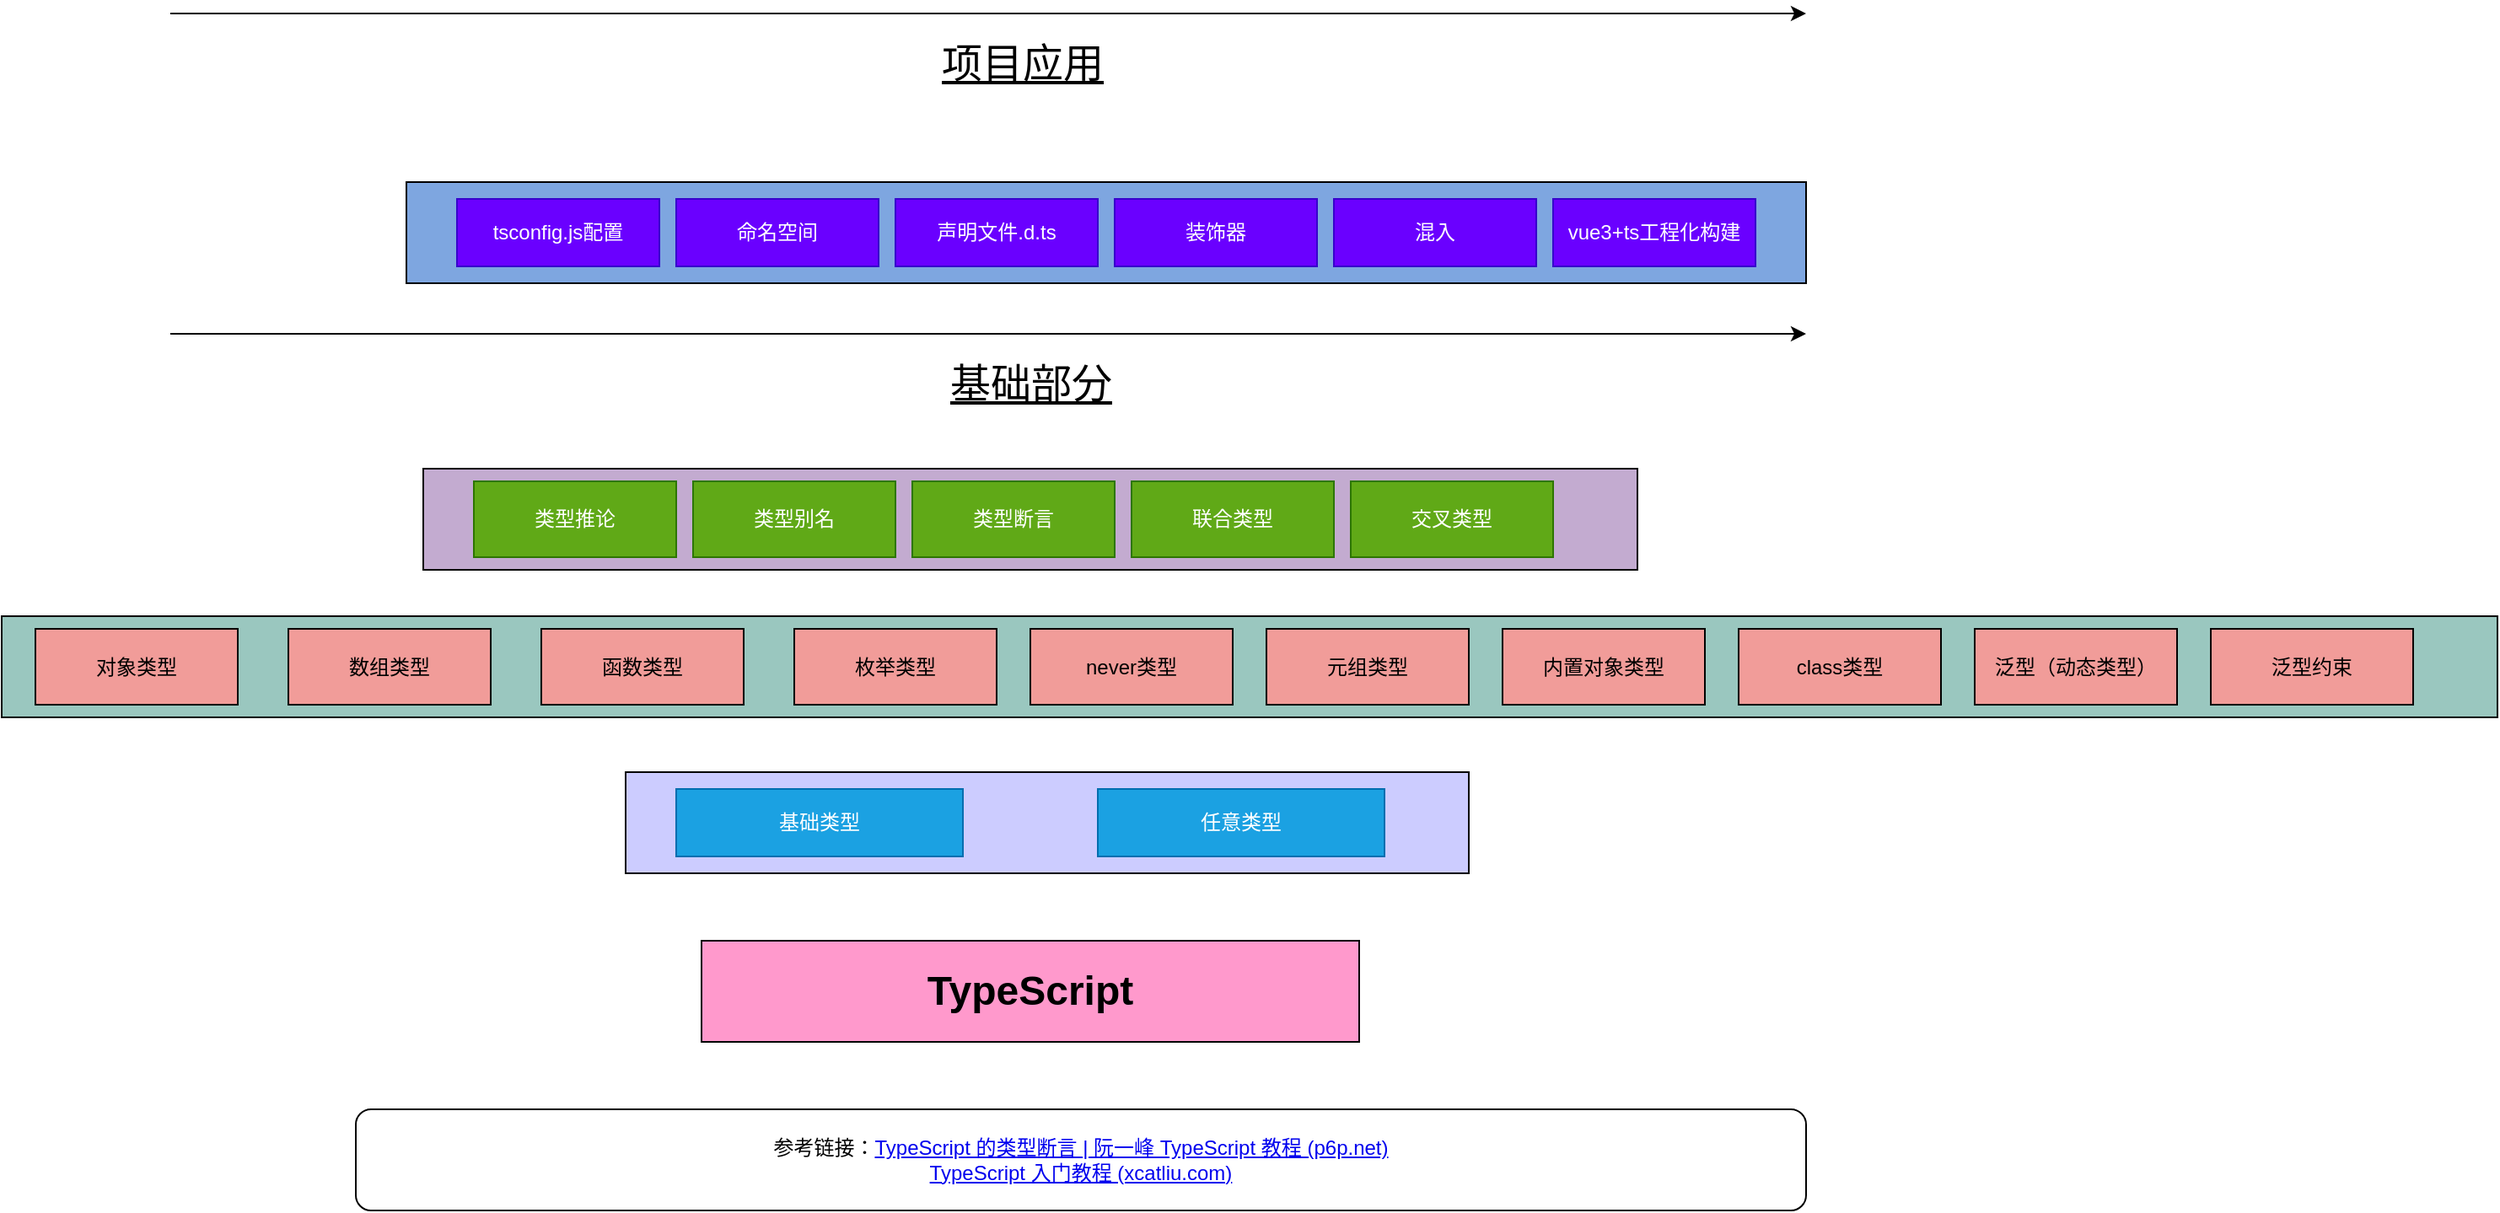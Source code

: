 <mxfile version="12.9.3" type="device"><diagram id="Xi4wBaLZnPkPkWKMIxIv" name="第 1 页"><mxGraphModel dx="1913" dy="806" grid="1" gridSize="10" guides="1" tooltips="1" connect="1" arrows="1" fold="1" page="1" pageScale="1" pageWidth="827" pageHeight="1169" math="0" shadow="0"><root><mxCell id="0"/><mxCell id="1" parent="0"/><mxCell id="uhHu_FI5WDbJP-M0hhOY-2" value="&lt;font style=&quot;font-size: 24px&quot;&gt;&lt;b&gt;TypeScript&lt;/b&gt;&lt;/font&gt;" style="rounded=0;whiteSpace=wrap;html=1;fillColor=#FF99CC;" parent="1" vertex="1"><mxGeometry x="195" y="1140" width="390" height="60" as="geometry"/></mxCell><mxCell id="uhHu_FI5WDbJP-M0hhOY-5" value="" style="rounded=0;whiteSpace=wrap;html=1;fillColor=#CCCCFF;" parent="1" vertex="1"><mxGeometry x="150" y="1040" width="500" height="60" as="geometry"/></mxCell><mxCell id="uhHu_FI5WDbJP-M0hhOY-6" value="基础类型" style="rounded=0;whiteSpace=wrap;html=1;fillColor=#1ba1e2;fontColor=#ffffff;strokeColor=#006EAF;" parent="1" vertex="1"><mxGeometry x="180" y="1050" width="170" height="40" as="geometry"/></mxCell><mxCell id="uhHu_FI5WDbJP-M0hhOY-10" value="任意类型" style="rounded=0;whiteSpace=wrap;html=1;fillColor=#1ba1e2;fontColor=#ffffff;strokeColor=#006EAF;" parent="1" vertex="1"><mxGeometry x="430" y="1050" width="170" height="40" as="geometry"/></mxCell><mxCell id="uhHu_FI5WDbJP-M0hhOY-11" value="" style="rounded=0;whiteSpace=wrap;html=1;fillColor=#9AC7BF;" parent="1" vertex="1"><mxGeometry x="-220" y="947.5" width="1480" height="60" as="geometry"/></mxCell><mxCell id="uhHu_FI5WDbJP-M0hhOY-12" value="对象类型" style="rounded=0;whiteSpace=wrap;html=1;fillColor=#F19C99;" parent="1" vertex="1"><mxGeometry x="-200" y="955" width="120" height="45" as="geometry"/></mxCell><mxCell id="uhHu_FI5WDbJP-M0hhOY-13" value="数组类型" style="rounded=0;whiteSpace=wrap;html=1;fillColor=#F19C99;" parent="1" vertex="1"><mxGeometry x="-50" y="955" width="120" height="45" as="geometry"/></mxCell><mxCell id="uhHu_FI5WDbJP-M0hhOY-14" value="函数类型" style="rounded=0;whiteSpace=wrap;html=1;fillColor=#F19C99;" parent="1" vertex="1"><mxGeometry x="100" y="955" width="120" height="45" as="geometry"/></mxCell><mxCell id="uhHu_FI5WDbJP-M0hhOY-15" value="枚举类型" style="rounded=0;whiteSpace=wrap;html=1;fillColor=#F19C99;" parent="1" vertex="1"><mxGeometry x="250" y="955" width="120" height="45" as="geometry"/></mxCell><mxCell id="uhHu_FI5WDbJP-M0hhOY-16" value="never类型" style="rounded=0;whiteSpace=wrap;html=1;fillColor=#F19C99;" parent="1" vertex="1"><mxGeometry x="390" y="955" width="120" height="45" as="geometry"/></mxCell><mxCell id="uhHu_FI5WDbJP-M0hhOY-17" value="元组类型" style="rounded=0;whiteSpace=wrap;html=1;fillColor=#F19C99;" parent="1" vertex="1"><mxGeometry x="530" y="955" width="120" height="45" as="geometry"/></mxCell><mxCell id="uhHu_FI5WDbJP-M0hhOY-18" value="内置对象类型" style="rounded=0;whiteSpace=wrap;html=1;fillColor=#F19C99;" parent="1" vertex="1"><mxGeometry x="670" y="955" width="120" height="45" as="geometry"/></mxCell><mxCell id="uhHu_FI5WDbJP-M0hhOY-19" value="class类型" style="rounded=0;whiteSpace=wrap;html=1;fillColor=#F19C99;" parent="1" vertex="1"><mxGeometry x="810" y="955" width="120" height="45" as="geometry"/></mxCell><mxCell id="uhHu_FI5WDbJP-M0hhOY-21" value="泛型（动态类型）" style="rounded=0;whiteSpace=wrap;html=1;fillColor=#F19C99;" parent="1" vertex="1"><mxGeometry x="950" y="955" width="120" height="45" as="geometry"/></mxCell><mxCell id="uhHu_FI5WDbJP-M0hhOY-22" value="泛型约束" style="rounded=0;whiteSpace=wrap;html=1;fillColor=#F19C99;" parent="1" vertex="1"><mxGeometry x="1090" y="955" width="120" height="45" as="geometry"/></mxCell><mxCell id="uhHu_FI5WDbJP-M0hhOY-23" value="" style="rounded=0;whiteSpace=wrap;html=1;fillColor=#C3ABD0;" parent="1" vertex="1"><mxGeometry x="30" y="860" width="720" height="60" as="geometry"/></mxCell><mxCell id="uhHu_FI5WDbJP-M0hhOY-24" value="类型推论" style="rounded=0;whiteSpace=wrap;html=1;fillColor=#60a917;fontColor=#ffffff;strokeColor=#2D7600;" parent="1" vertex="1"><mxGeometry x="60" y="867.5" width="120" height="45" as="geometry"/></mxCell><mxCell id="uhHu_FI5WDbJP-M0hhOY-25" value="类型别名" style="rounded=0;whiteSpace=wrap;html=1;fillColor=#60a917;fontColor=#ffffff;strokeColor=#2D7600;" parent="1" vertex="1"><mxGeometry x="190" y="867.5" width="120" height="45" as="geometry"/></mxCell><mxCell id="uhHu_FI5WDbJP-M0hhOY-26" value="类型断言" style="rounded=0;whiteSpace=wrap;html=1;fillColor=#60a917;fontColor=#ffffff;strokeColor=#2D7600;" parent="1" vertex="1"><mxGeometry x="320" y="867.5" width="120" height="45" as="geometry"/></mxCell><mxCell id="uhHu_FI5WDbJP-M0hhOY-27" value="联合类型" style="rounded=0;whiteSpace=wrap;html=1;fillColor=#60a917;fontColor=#ffffff;strokeColor=#2D7600;" parent="1" vertex="1"><mxGeometry x="450" y="867.5" width="120" height="45" as="geometry"/></mxCell><mxCell id="uhHu_FI5WDbJP-M0hhOY-28" value="交叉类型" style="rounded=0;whiteSpace=wrap;html=1;fillColor=#60a917;fontColor=#ffffff;strokeColor=#2D7600;" parent="1" vertex="1"><mxGeometry x="580" y="867.5" width="120" height="45" as="geometry"/></mxCell><mxCell id="uhHu_FI5WDbJP-M0hhOY-29" value="" style="endArrow=classic;html=1;" parent="1" edge="1"><mxGeometry width="50" height="50" relative="1" as="geometry"><mxPoint x="-120" y="780" as="sourcePoint"/><mxPoint x="850" y="780" as="targetPoint"/></mxGeometry></mxCell><mxCell id="uhHu_FI5WDbJP-M0hhOY-30" value="&lt;font style=&quot;font-size: 24px&quot;&gt;&lt;u&gt;基础部分&lt;/u&gt;&lt;/font&gt;" style="text;html=1;align=center;verticalAlign=middle;resizable=0;points=[];autosize=1;" parent="1" vertex="1"><mxGeometry x="335" y="800" width="110" height="20" as="geometry"/></mxCell><mxCell id="uhHu_FI5WDbJP-M0hhOY-31" value="" style="rounded=0;whiteSpace=wrap;html=1;fillColor=#7EA6E0;" parent="1" vertex="1"><mxGeometry x="20" y="690" width="830" height="60" as="geometry"/></mxCell><mxCell id="uhHu_FI5WDbJP-M0hhOY-32" value="tsconfig.js配置" style="rounded=0;whiteSpace=wrap;html=1;fillColor=#6a00ff;fontColor=#ffffff;strokeColor=#3700CC;" parent="1" vertex="1"><mxGeometry x="50" y="700" width="120" height="40" as="geometry"/></mxCell><mxCell id="uhHu_FI5WDbJP-M0hhOY-34" value="命名空间" style="rounded=0;whiteSpace=wrap;html=1;fillColor=#6a00ff;fontColor=#ffffff;strokeColor=#3700CC;" parent="1" vertex="1"><mxGeometry x="180" y="700" width="120" height="40" as="geometry"/></mxCell><mxCell id="uhHu_FI5WDbJP-M0hhOY-36" value="声明文件.d.ts" style="rounded=0;whiteSpace=wrap;html=1;fillColor=#6a00ff;fontColor=#ffffff;strokeColor=#3700CC;" parent="1" vertex="1"><mxGeometry x="310" y="700" width="120" height="40" as="geometry"/></mxCell><mxCell id="uhHu_FI5WDbJP-M0hhOY-37" value="装饰器" style="rounded=0;whiteSpace=wrap;html=1;fillColor=#6a00ff;fontColor=#ffffff;strokeColor=#3700CC;" parent="1" vertex="1"><mxGeometry x="440" y="700" width="120" height="40" as="geometry"/></mxCell><mxCell id="uhHu_FI5WDbJP-M0hhOY-38" value="混入" style="rounded=0;whiteSpace=wrap;html=1;fillColor=#6a00ff;fontColor=#ffffff;strokeColor=#3700CC;" parent="1" vertex="1"><mxGeometry x="570" y="700" width="120" height="40" as="geometry"/></mxCell><mxCell id="uhHu_FI5WDbJP-M0hhOY-39" value="vue3+ts工程化构建" style="rounded=0;whiteSpace=wrap;html=1;fillColor=#6a00ff;fontColor=#ffffff;strokeColor=#3700CC;" parent="1" vertex="1"><mxGeometry x="700" y="700" width="120" height="40" as="geometry"/></mxCell><mxCell id="uhHu_FI5WDbJP-M0hhOY-40" value="" style="endArrow=classic;html=1;" parent="1" edge="1"><mxGeometry width="50" height="50" relative="1" as="geometry"><mxPoint x="-120" y="590" as="sourcePoint"/><mxPoint x="850" y="590" as="targetPoint"/></mxGeometry></mxCell><mxCell id="uhHu_FI5WDbJP-M0hhOY-41" value="&lt;font style=&quot;font-size: 24px&quot;&gt;&lt;u&gt;项目应用&lt;/u&gt;&lt;/font&gt;" style="text;html=1;align=center;verticalAlign=middle;resizable=0;points=[];autosize=1;" parent="1" vertex="1"><mxGeometry x="330" y="610" width="110" height="20" as="geometry"/></mxCell><mxCell id="EqNL9JL-atPCclT78yRK-1" value="参考链接：&lt;a href=&quot;https://typescript.p6p.net/typescript-tutorial/assert.html&quot;&gt;TypeScript 的类型断言 | 阮一峰 TypeScript 教程 (p6p.net)&lt;/a&gt;&lt;br&gt;&lt;a href=&quot;https://ts.xcatliu.com/&quot;&gt;TypeScript 入门教程 (xcatliu.com)&lt;/a&gt;" style="rounded=1;whiteSpace=wrap;html=1;" parent="1" vertex="1"><mxGeometry x="-10" y="1240" width="860" height="60" as="geometry"/></mxCell></root></mxGraphModel></diagram></mxfile>